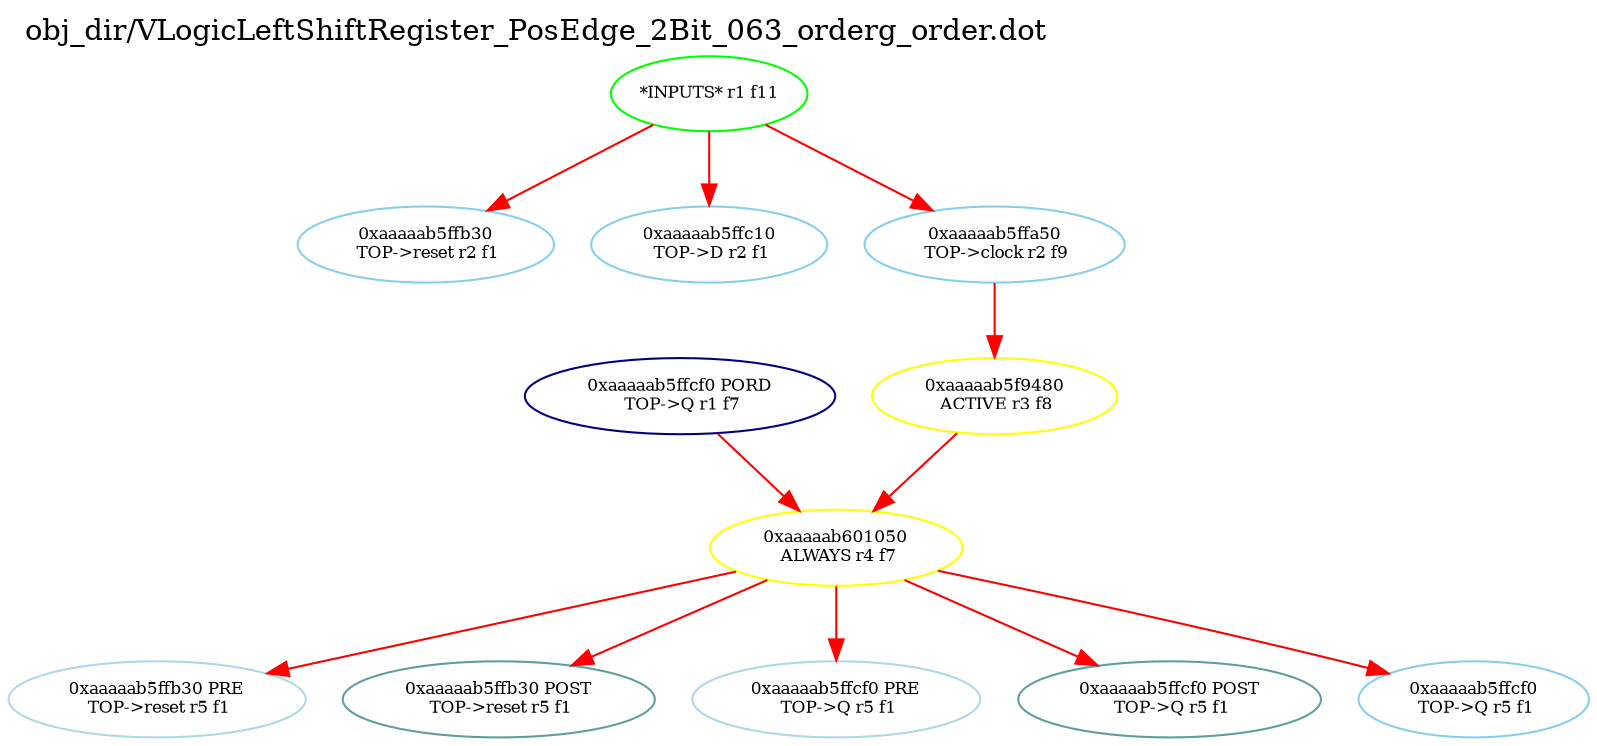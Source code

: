 digraph v3graph {
	graph	[label="obj_dir/VLogicLeftShiftRegister_PosEdge_2Bit_063_orderg_order.dot",
		 labelloc=t, labeljust=l,
		 //size="7.5,10",
		 rankdir=TB];
	n0xaaaaab5ff890_0	[fontsize=8 label="0xaaaaab5ffcf0 PORD\n TOP->Q r1 f7", color=NavyBlue];
	n1	[fontsize=8 label="*INPUTS* r1 f11", color=green];
	n0xaaaaab5ff890_2	[fontsize=8 label="0xaaaaab5ffb30\n TOP->reset r2 f1", color=skyblue];
	n0xaaaaab5ff890_3	[fontsize=8 label="0xaaaaab5ffc10\n TOP->D r2 f1", color=skyblue];
	n0xaaaaab5ff890_4	[fontsize=8 label="0xaaaaab5ffa50\n TOP->clock r2 f9", color=skyblue];
	n0xaaaaab5ff890_5	[fontsize=8 label="0xaaaaab5f9480\n ACTIVE r3 f8", color=yellow];
	n0xaaaaab5ff890_6	[fontsize=8 label="0xaaaaab601050\n ALWAYS r4 f7", color=yellow];
	n0xaaaaab5ff890_7	[fontsize=8 label="0xaaaaab5ffb30 PRE\n TOP->reset r5 f1", color=lightblue];
	n0xaaaaab5ff890_8	[fontsize=8 label="0xaaaaab5ffb30 POST\n TOP->reset r5 f1", color=CadetBlue];
	n0xaaaaab5ff890_9	[fontsize=8 label="0xaaaaab5ffcf0 PRE\n TOP->Q r5 f1", color=lightblue];
	n0xaaaaab5ff890_10	[fontsize=8 label="0xaaaaab5ffcf0 POST\n TOP->Q r5 f1", color=CadetBlue];
	n0xaaaaab5ff890_11	[fontsize=8 label="0xaaaaab5ffcf0\n TOP->Q r5 f1", color=skyblue];
	n0xaaaaab5ff890_0 -> n0xaaaaab5ff890_6 [fontsize=8 label="" weight=32 color=red];
	n1 -> n0xaaaaab5ff890_2 [fontsize=8 label="" weight=1 color=red];
	n1 -> n0xaaaaab5ff890_3 [fontsize=8 label="" weight=1 color=red];
	n1 -> n0xaaaaab5ff890_4 [fontsize=8 label="" weight=1 color=red];
	n0xaaaaab5ff890_4 -> n0xaaaaab5ff890_5 [fontsize=8 label="" weight=8 color=red];
	n0xaaaaab5ff890_5 -> n0xaaaaab5ff890_6 [fontsize=8 label="" weight=32 color=red];
	n0xaaaaab5ff890_6 -> n0xaaaaab5ff890_7 [fontsize=8 label="" weight=32 color=red];
	n0xaaaaab5ff890_6 -> n0xaaaaab5ff890_8 [fontsize=8 label="" weight=2 color=red];
	n0xaaaaab5ff890_6 -> n0xaaaaab5ff890_9 [fontsize=8 label="" weight=32 color=red];
	n0xaaaaab5ff890_6 -> n0xaaaaab5ff890_10 [fontsize=8 label="" weight=2 color=red];
	n0xaaaaab5ff890_6 -> n0xaaaaab5ff890_11 [fontsize=8 label="" weight=32 color=red];
}
